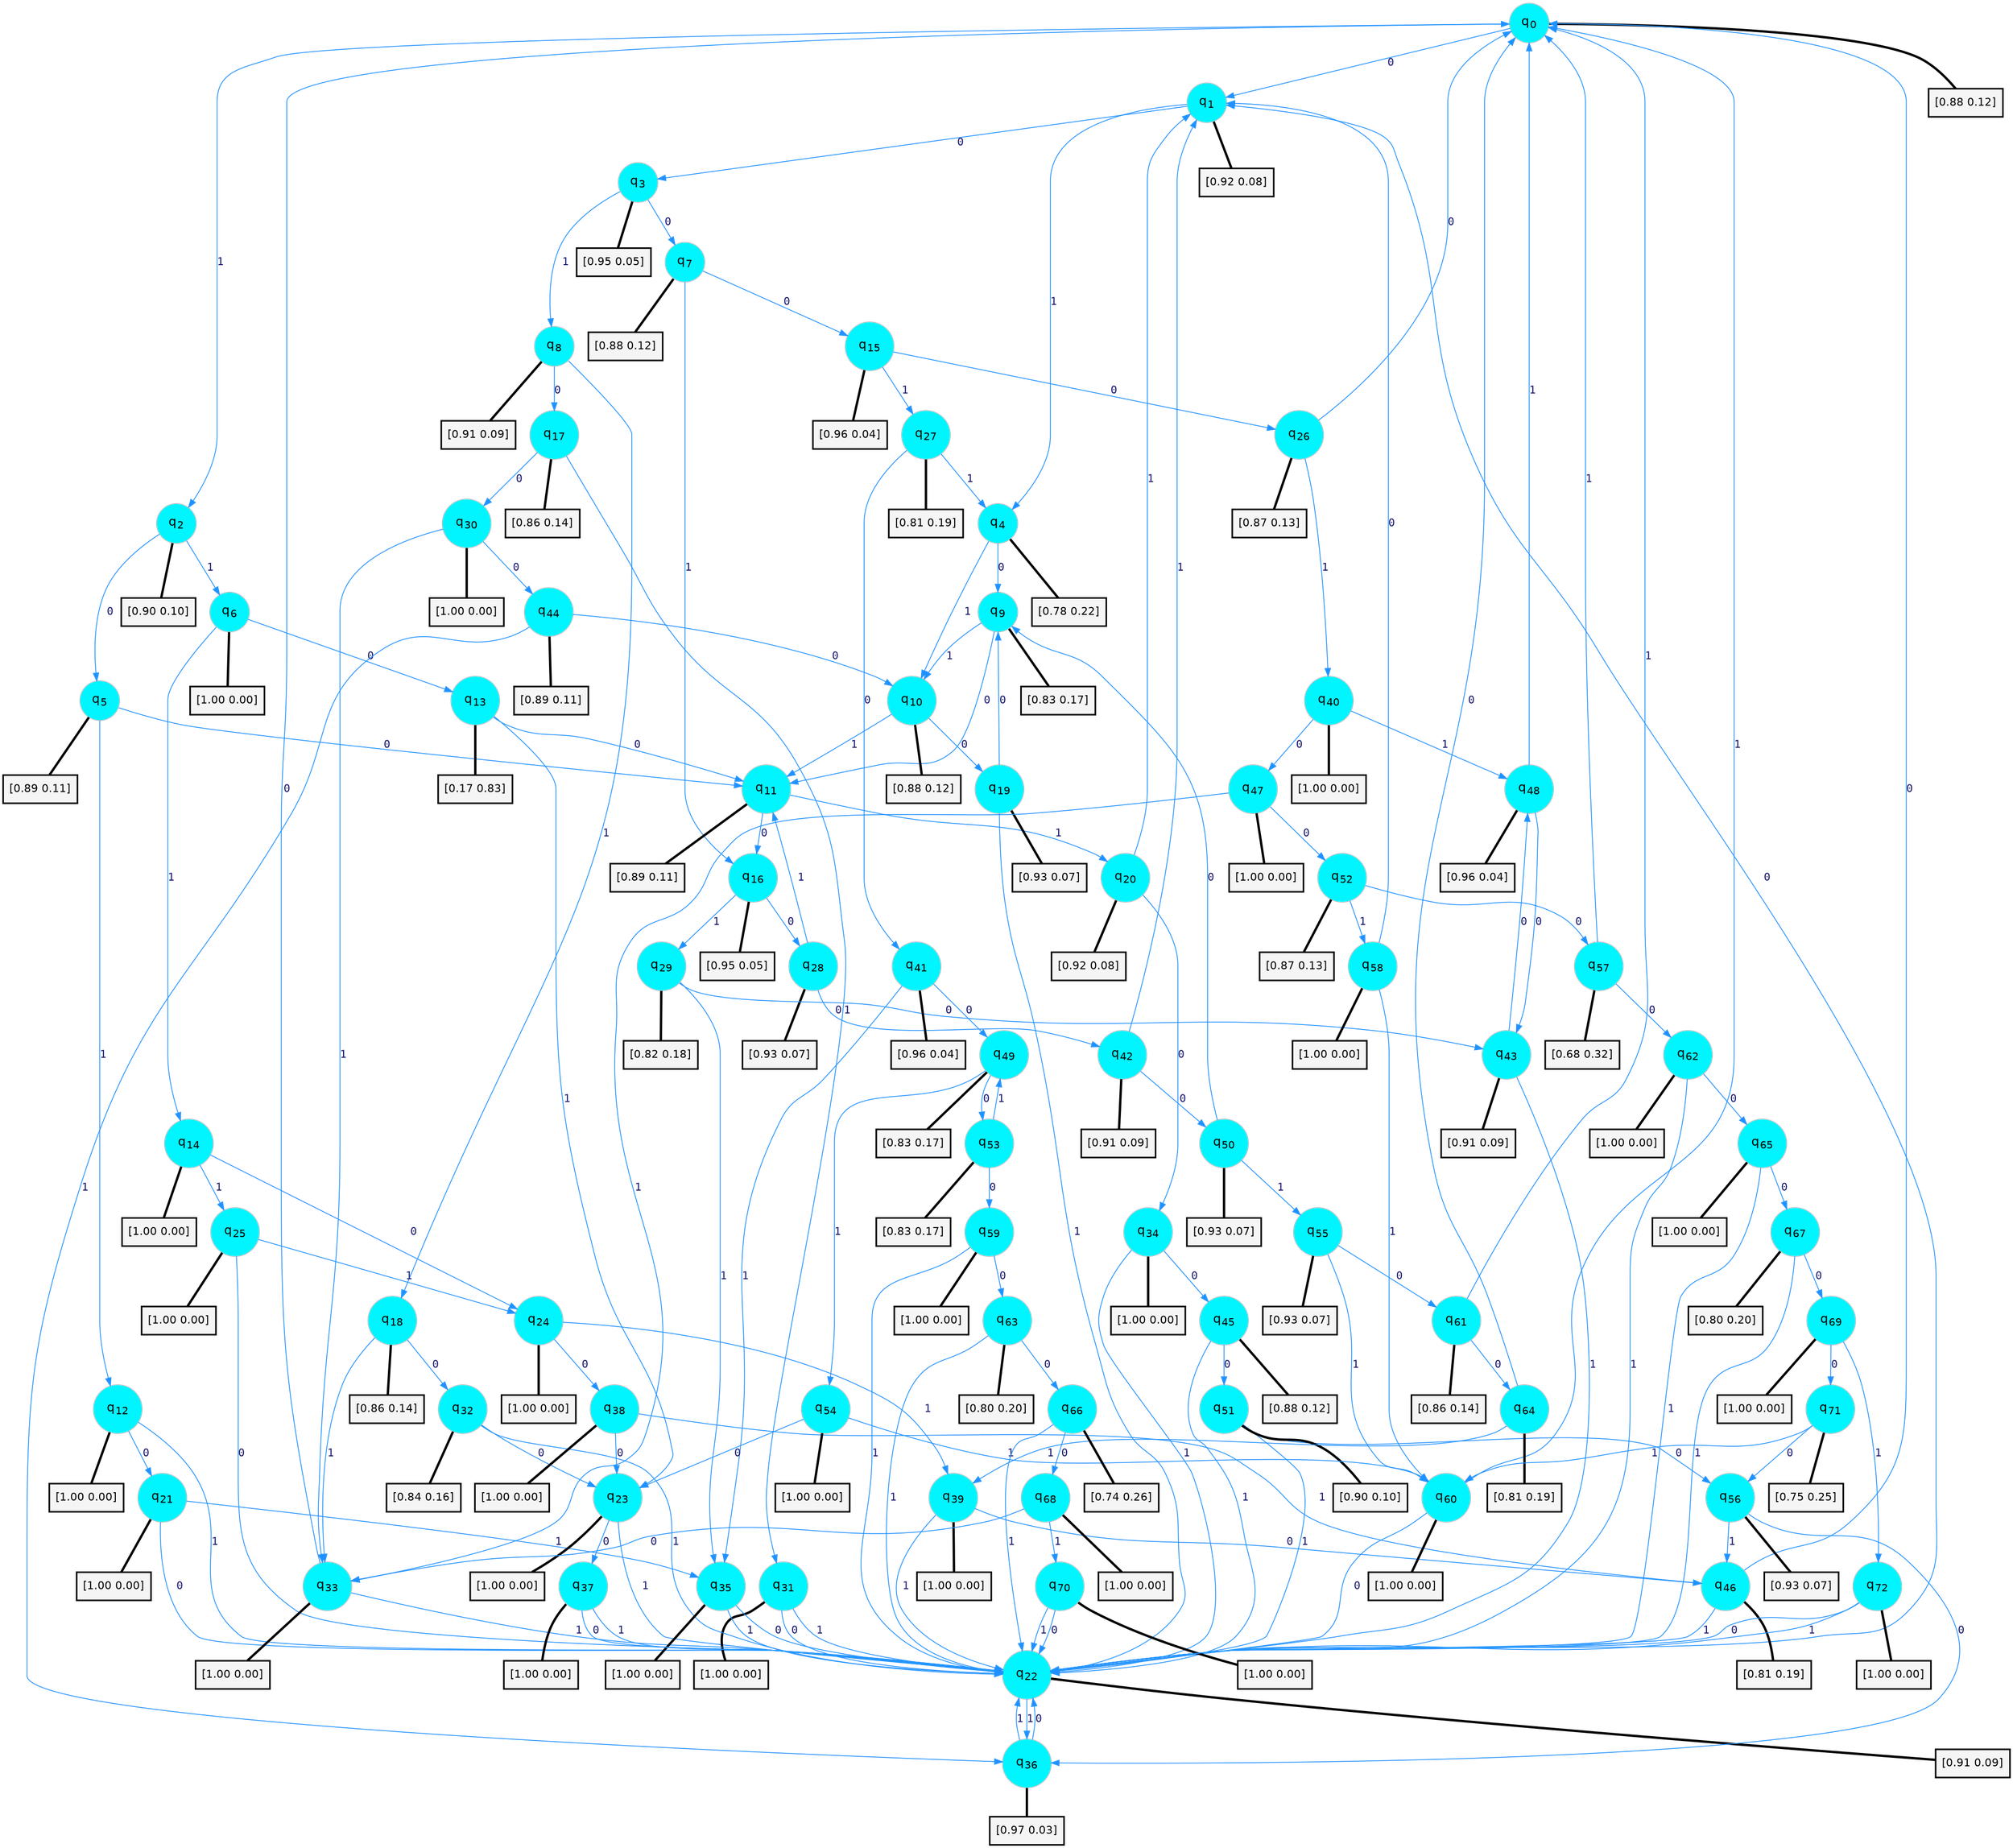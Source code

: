 digraph G {
graph [
bgcolor=transparent, dpi=300, rankdir=TD, size="40,25"];
node [
color=gray, fillcolor=turquoise1, fontcolor=black, fontname=Helvetica, fontsize=16, fontweight=bold, shape=circle, style=filled];
edge [
arrowsize=1, color=dodgerblue1, fontcolor=midnightblue, fontname=courier, fontweight=bold, penwidth=1, style=solid, weight=20];
0[label=<q<SUB>0</SUB>>];
1[label=<q<SUB>1</SUB>>];
2[label=<q<SUB>2</SUB>>];
3[label=<q<SUB>3</SUB>>];
4[label=<q<SUB>4</SUB>>];
5[label=<q<SUB>5</SUB>>];
6[label=<q<SUB>6</SUB>>];
7[label=<q<SUB>7</SUB>>];
8[label=<q<SUB>8</SUB>>];
9[label=<q<SUB>9</SUB>>];
10[label=<q<SUB>10</SUB>>];
11[label=<q<SUB>11</SUB>>];
12[label=<q<SUB>12</SUB>>];
13[label=<q<SUB>13</SUB>>];
14[label=<q<SUB>14</SUB>>];
15[label=<q<SUB>15</SUB>>];
16[label=<q<SUB>16</SUB>>];
17[label=<q<SUB>17</SUB>>];
18[label=<q<SUB>18</SUB>>];
19[label=<q<SUB>19</SUB>>];
20[label=<q<SUB>20</SUB>>];
21[label=<q<SUB>21</SUB>>];
22[label=<q<SUB>22</SUB>>];
23[label=<q<SUB>23</SUB>>];
24[label=<q<SUB>24</SUB>>];
25[label=<q<SUB>25</SUB>>];
26[label=<q<SUB>26</SUB>>];
27[label=<q<SUB>27</SUB>>];
28[label=<q<SUB>28</SUB>>];
29[label=<q<SUB>29</SUB>>];
30[label=<q<SUB>30</SUB>>];
31[label=<q<SUB>31</SUB>>];
32[label=<q<SUB>32</SUB>>];
33[label=<q<SUB>33</SUB>>];
34[label=<q<SUB>34</SUB>>];
35[label=<q<SUB>35</SUB>>];
36[label=<q<SUB>36</SUB>>];
37[label=<q<SUB>37</SUB>>];
38[label=<q<SUB>38</SUB>>];
39[label=<q<SUB>39</SUB>>];
40[label=<q<SUB>40</SUB>>];
41[label=<q<SUB>41</SUB>>];
42[label=<q<SUB>42</SUB>>];
43[label=<q<SUB>43</SUB>>];
44[label=<q<SUB>44</SUB>>];
45[label=<q<SUB>45</SUB>>];
46[label=<q<SUB>46</SUB>>];
47[label=<q<SUB>47</SUB>>];
48[label=<q<SUB>48</SUB>>];
49[label=<q<SUB>49</SUB>>];
50[label=<q<SUB>50</SUB>>];
51[label=<q<SUB>51</SUB>>];
52[label=<q<SUB>52</SUB>>];
53[label=<q<SUB>53</SUB>>];
54[label=<q<SUB>54</SUB>>];
55[label=<q<SUB>55</SUB>>];
56[label=<q<SUB>56</SUB>>];
57[label=<q<SUB>57</SUB>>];
58[label=<q<SUB>58</SUB>>];
59[label=<q<SUB>59</SUB>>];
60[label=<q<SUB>60</SUB>>];
61[label=<q<SUB>61</SUB>>];
62[label=<q<SUB>62</SUB>>];
63[label=<q<SUB>63</SUB>>];
64[label=<q<SUB>64</SUB>>];
65[label=<q<SUB>65</SUB>>];
66[label=<q<SUB>66</SUB>>];
67[label=<q<SUB>67</SUB>>];
68[label=<q<SUB>68</SUB>>];
69[label=<q<SUB>69</SUB>>];
70[label=<q<SUB>70</SUB>>];
71[label=<q<SUB>71</SUB>>];
72[label=<q<SUB>72</SUB>>];
73[label="[0.88 0.12]", shape=box,fontcolor=black, fontname=Helvetica, fontsize=14, penwidth=2, fillcolor=whitesmoke,color=black];
74[label="[0.92 0.08]", shape=box,fontcolor=black, fontname=Helvetica, fontsize=14, penwidth=2, fillcolor=whitesmoke,color=black];
75[label="[0.90 0.10]", shape=box,fontcolor=black, fontname=Helvetica, fontsize=14, penwidth=2, fillcolor=whitesmoke,color=black];
76[label="[0.95 0.05]", shape=box,fontcolor=black, fontname=Helvetica, fontsize=14, penwidth=2, fillcolor=whitesmoke,color=black];
77[label="[0.78 0.22]", shape=box,fontcolor=black, fontname=Helvetica, fontsize=14, penwidth=2, fillcolor=whitesmoke,color=black];
78[label="[0.89 0.11]", shape=box,fontcolor=black, fontname=Helvetica, fontsize=14, penwidth=2, fillcolor=whitesmoke,color=black];
79[label="[1.00 0.00]", shape=box,fontcolor=black, fontname=Helvetica, fontsize=14, penwidth=2, fillcolor=whitesmoke,color=black];
80[label="[0.88 0.12]", shape=box,fontcolor=black, fontname=Helvetica, fontsize=14, penwidth=2, fillcolor=whitesmoke,color=black];
81[label="[0.91 0.09]", shape=box,fontcolor=black, fontname=Helvetica, fontsize=14, penwidth=2, fillcolor=whitesmoke,color=black];
82[label="[0.83 0.17]", shape=box,fontcolor=black, fontname=Helvetica, fontsize=14, penwidth=2, fillcolor=whitesmoke,color=black];
83[label="[0.88 0.12]", shape=box,fontcolor=black, fontname=Helvetica, fontsize=14, penwidth=2, fillcolor=whitesmoke,color=black];
84[label="[0.89 0.11]", shape=box,fontcolor=black, fontname=Helvetica, fontsize=14, penwidth=2, fillcolor=whitesmoke,color=black];
85[label="[1.00 0.00]", shape=box,fontcolor=black, fontname=Helvetica, fontsize=14, penwidth=2, fillcolor=whitesmoke,color=black];
86[label="[0.17 0.83]", shape=box,fontcolor=black, fontname=Helvetica, fontsize=14, penwidth=2, fillcolor=whitesmoke,color=black];
87[label="[1.00 0.00]", shape=box,fontcolor=black, fontname=Helvetica, fontsize=14, penwidth=2, fillcolor=whitesmoke,color=black];
88[label="[0.96 0.04]", shape=box,fontcolor=black, fontname=Helvetica, fontsize=14, penwidth=2, fillcolor=whitesmoke,color=black];
89[label="[0.95 0.05]", shape=box,fontcolor=black, fontname=Helvetica, fontsize=14, penwidth=2, fillcolor=whitesmoke,color=black];
90[label="[0.86 0.14]", shape=box,fontcolor=black, fontname=Helvetica, fontsize=14, penwidth=2, fillcolor=whitesmoke,color=black];
91[label="[0.86 0.14]", shape=box,fontcolor=black, fontname=Helvetica, fontsize=14, penwidth=2, fillcolor=whitesmoke,color=black];
92[label="[0.93 0.07]", shape=box,fontcolor=black, fontname=Helvetica, fontsize=14, penwidth=2, fillcolor=whitesmoke,color=black];
93[label="[0.92 0.08]", shape=box,fontcolor=black, fontname=Helvetica, fontsize=14, penwidth=2, fillcolor=whitesmoke,color=black];
94[label="[1.00 0.00]", shape=box,fontcolor=black, fontname=Helvetica, fontsize=14, penwidth=2, fillcolor=whitesmoke,color=black];
95[label="[0.91 0.09]", shape=box,fontcolor=black, fontname=Helvetica, fontsize=14, penwidth=2, fillcolor=whitesmoke,color=black];
96[label="[1.00 0.00]", shape=box,fontcolor=black, fontname=Helvetica, fontsize=14, penwidth=2, fillcolor=whitesmoke,color=black];
97[label="[1.00 0.00]", shape=box,fontcolor=black, fontname=Helvetica, fontsize=14, penwidth=2, fillcolor=whitesmoke,color=black];
98[label="[1.00 0.00]", shape=box,fontcolor=black, fontname=Helvetica, fontsize=14, penwidth=2, fillcolor=whitesmoke,color=black];
99[label="[0.87 0.13]", shape=box,fontcolor=black, fontname=Helvetica, fontsize=14, penwidth=2, fillcolor=whitesmoke,color=black];
100[label="[0.81 0.19]", shape=box,fontcolor=black, fontname=Helvetica, fontsize=14, penwidth=2, fillcolor=whitesmoke,color=black];
101[label="[0.93 0.07]", shape=box,fontcolor=black, fontname=Helvetica, fontsize=14, penwidth=2, fillcolor=whitesmoke,color=black];
102[label="[0.82 0.18]", shape=box,fontcolor=black, fontname=Helvetica, fontsize=14, penwidth=2, fillcolor=whitesmoke,color=black];
103[label="[1.00 0.00]", shape=box,fontcolor=black, fontname=Helvetica, fontsize=14, penwidth=2, fillcolor=whitesmoke,color=black];
104[label="[1.00 0.00]", shape=box,fontcolor=black, fontname=Helvetica, fontsize=14, penwidth=2, fillcolor=whitesmoke,color=black];
105[label="[0.84 0.16]", shape=box,fontcolor=black, fontname=Helvetica, fontsize=14, penwidth=2, fillcolor=whitesmoke,color=black];
106[label="[1.00 0.00]", shape=box,fontcolor=black, fontname=Helvetica, fontsize=14, penwidth=2, fillcolor=whitesmoke,color=black];
107[label="[1.00 0.00]", shape=box,fontcolor=black, fontname=Helvetica, fontsize=14, penwidth=2, fillcolor=whitesmoke,color=black];
108[label="[1.00 0.00]", shape=box,fontcolor=black, fontname=Helvetica, fontsize=14, penwidth=2, fillcolor=whitesmoke,color=black];
109[label="[0.97 0.03]", shape=box,fontcolor=black, fontname=Helvetica, fontsize=14, penwidth=2, fillcolor=whitesmoke,color=black];
110[label="[1.00 0.00]", shape=box,fontcolor=black, fontname=Helvetica, fontsize=14, penwidth=2, fillcolor=whitesmoke,color=black];
111[label="[1.00 0.00]", shape=box,fontcolor=black, fontname=Helvetica, fontsize=14, penwidth=2, fillcolor=whitesmoke,color=black];
112[label="[1.00 0.00]", shape=box,fontcolor=black, fontname=Helvetica, fontsize=14, penwidth=2, fillcolor=whitesmoke,color=black];
113[label="[1.00 0.00]", shape=box,fontcolor=black, fontname=Helvetica, fontsize=14, penwidth=2, fillcolor=whitesmoke,color=black];
114[label="[0.96 0.04]", shape=box,fontcolor=black, fontname=Helvetica, fontsize=14, penwidth=2, fillcolor=whitesmoke,color=black];
115[label="[0.91 0.09]", shape=box,fontcolor=black, fontname=Helvetica, fontsize=14, penwidth=2, fillcolor=whitesmoke,color=black];
116[label="[0.91 0.09]", shape=box,fontcolor=black, fontname=Helvetica, fontsize=14, penwidth=2, fillcolor=whitesmoke,color=black];
117[label="[0.89 0.11]", shape=box,fontcolor=black, fontname=Helvetica, fontsize=14, penwidth=2, fillcolor=whitesmoke,color=black];
118[label="[0.88 0.12]", shape=box,fontcolor=black, fontname=Helvetica, fontsize=14, penwidth=2, fillcolor=whitesmoke,color=black];
119[label="[0.81 0.19]", shape=box,fontcolor=black, fontname=Helvetica, fontsize=14, penwidth=2, fillcolor=whitesmoke,color=black];
120[label="[1.00 0.00]", shape=box,fontcolor=black, fontname=Helvetica, fontsize=14, penwidth=2, fillcolor=whitesmoke,color=black];
121[label="[0.96 0.04]", shape=box,fontcolor=black, fontname=Helvetica, fontsize=14, penwidth=2, fillcolor=whitesmoke,color=black];
122[label="[0.83 0.17]", shape=box,fontcolor=black, fontname=Helvetica, fontsize=14, penwidth=2, fillcolor=whitesmoke,color=black];
123[label="[0.93 0.07]", shape=box,fontcolor=black, fontname=Helvetica, fontsize=14, penwidth=2, fillcolor=whitesmoke,color=black];
124[label="[0.90 0.10]", shape=box,fontcolor=black, fontname=Helvetica, fontsize=14, penwidth=2, fillcolor=whitesmoke,color=black];
125[label="[0.87 0.13]", shape=box,fontcolor=black, fontname=Helvetica, fontsize=14, penwidth=2, fillcolor=whitesmoke,color=black];
126[label="[0.83 0.17]", shape=box,fontcolor=black, fontname=Helvetica, fontsize=14, penwidth=2, fillcolor=whitesmoke,color=black];
127[label="[1.00 0.00]", shape=box,fontcolor=black, fontname=Helvetica, fontsize=14, penwidth=2, fillcolor=whitesmoke,color=black];
128[label="[0.93 0.07]", shape=box,fontcolor=black, fontname=Helvetica, fontsize=14, penwidth=2, fillcolor=whitesmoke,color=black];
129[label="[0.93 0.07]", shape=box,fontcolor=black, fontname=Helvetica, fontsize=14, penwidth=2, fillcolor=whitesmoke,color=black];
130[label="[0.68 0.32]", shape=box,fontcolor=black, fontname=Helvetica, fontsize=14, penwidth=2, fillcolor=whitesmoke,color=black];
131[label="[1.00 0.00]", shape=box,fontcolor=black, fontname=Helvetica, fontsize=14, penwidth=2, fillcolor=whitesmoke,color=black];
132[label="[1.00 0.00]", shape=box,fontcolor=black, fontname=Helvetica, fontsize=14, penwidth=2, fillcolor=whitesmoke,color=black];
133[label="[1.00 0.00]", shape=box,fontcolor=black, fontname=Helvetica, fontsize=14, penwidth=2, fillcolor=whitesmoke,color=black];
134[label="[0.86 0.14]", shape=box,fontcolor=black, fontname=Helvetica, fontsize=14, penwidth=2, fillcolor=whitesmoke,color=black];
135[label="[1.00 0.00]", shape=box,fontcolor=black, fontname=Helvetica, fontsize=14, penwidth=2, fillcolor=whitesmoke,color=black];
136[label="[0.80 0.20]", shape=box,fontcolor=black, fontname=Helvetica, fontsize=14, penwidth=2, fillcolor=whitesmoke,color=black];
137[label="[0.81 0.19]", shape=box,fontcolor=black, fontname=Helvetica, fontsize=14, penwidth=2, fillcolor=whitesmoke,color=black];
138[label="[1.00 0.00]", shape=box,fontcolor=black, fontname=Helvetica, fontsize=14, penwidth=2, fillcolor=whitesmoke,color=black];
139[label="[0.74 0.26]", shape=box,fontcolor=black, fontname=Helvetica, fontsize=14, penwidth=2, fillcolor=whitesmoke,color=black];
140[label="[0.80 0.20]", shape=box,fontcolor=black, fontname=Helvetica, fontsize=14, penwidth=2, fillcolor=whitesmoke,color=black];
141[label="[1.00 0.00]", shape=box,fontcolor=black, fontname=Helvetica, fontsize=14, penwidth=2, fillcolor=whitesmoke,color=black];
142[label="[1.00 0.00]", shape=box,fontcolor=black, fontname=Helvetica, fontsize=14, penwidth=2, fillcolor=whitesmoke,color=black];
143[label="[1.00 0.00]", shape=box,fontcolor=black, fontname=Helvetica, fontsize=14, penwidth=2, fillcolor=whitesmoke,color=black];
144[label="[0.75 0.25]", shape=box,fontcolor=black, fontname=Helvetica, fontsize=14, penwidth=2, fillcolor=whitesmoke,color=black];
145[label="[1.00 0.00]", shape=box,fontcolor=black, fontname=Helvetica, fontsize=14, penwidth=2, fillcolor=whitesmoke,color=black];
0->1 [label=0];
0->2 [label=1];
0->73 [arrowhead=none, penwidth=3,color=black];
1->3 [label=0];
1->4 [label=1];
1->74 [arrowhead=none, penwidth=3,color=black];
2->5 [label=0];
2->6 [label=1];
2->75 [arrowhead=none, penwidth=3,color=black];
3->7 [label=0];
3->8 [label=1];
3->76 [arrowhead=none, penwidth=3,color=black];
4->9 [label=0];
4->10 [label=1];
4->77 [arrowhead=none, penwidth=3,color=black];
5->11 [label=0];
5->12 [label=1];
5->78 [arrowhead=none, penwidth=3,color=black];
6->13 [label=0];
6->14 [label=1];
6->79 [arrowhead=none, penwidth=3,color=black];
7->15 [label=0];
7->16 [label=1];
7->80 [arrowhead=none, penwidth=3,color=black];
8->17 [label=0];
8->18 [label=1];
8->81 [arrowhead=none, penwidth=3,color=black];
9->11 [label=0];
9->10 [label=1];
9->82 [arrowhead=none, penwidth=3,color=black];
10->19 [label=0];
10->11 [label=1];
10->83 [arrowhead=none, penwidth=3,color=black];
11->16 [label=0];
11->20 [label=1];
11->84 [arrowhead=none, penwidth=3,color=black];
12->21 [label=0];
12->22 [label=1];
12->85 [arrowhead=none, penwidth=3,color=black];
13->11 [label=0];
13->23 [label=1];
13->86 [arrowhead=none, penwidth=3,color=black];
14->24 [label=0];
14->25 [label=1];
14->87 [arrowhead=none, penwidth=3,color=black];
15->26 [label=0];
15->27 [label=1];
15->88 [arrowhead=none, penwidth=3,color=black];
16->28 [label=0];
16->29 [label=1];
16->89 [arrowhead=none, penwidth=3,color=black];
17->30 [label=0];
17->31 [label=1];
17->90 [arrowhead=none, penwidth=3,color=black];
18->32 [label=0];
18->33 [label=1];
18->91 [arrowhead=none, penwidth=3,color=black];
19->9 [label=0];
19->22 [label=1];
19->92 [arrowhead=none, penwidth=3,color=black];
20->34 [label=0];
20->1 [label=1];
20->93 [arrowhead=none, penwidth=3,color=black];
21->22 [label=0];
21->35 [label=1];
21->94 [arrowhead=none, penwidth=3,color=black];
22->1 [label=0];
22->36 [label=1];
22->95 [arrowhead=none, penwidth=3,color=black];
23->37 [label=0];
23->22 [label=1];
23->96 [arrowhead=none, penwidth=3,color=black];
24->38 [label=0];
24->39 [label=1];
24->97 [arrowhead=none, penwidth=3,color=black];
25->22 [label=0];
25->24 [label=1];
25->98 [arrowhead=none, penwidth=3,color=black];
26->0 [label=0];
26->40 [label=1];
26->99 [arrowhead=none, penwidth=3,color=black];
27->41 [label=0];
27->4 [label=1];
27->100 [arrowhead=none, penwidth=3,color=black];
28->42 [label=0];
28->11 [label=1];
28->101 [arrowhead=none, penwidth=3,color=black];
29->43 [label=0];
29->35 [label=1];
29->102 [arrowhead=none, penwidth=3,color=black];
30->44 [label=0];
30->33 [label=1];
30->103 [arrowhead=none, penwidth=3,color=black];
31->22 [label=0];
31->22 [label=1];
31->104 [arrowhead=none, penwidth=3,color=black];
32->23 [label=0];
32->22 [label=1];
32->105 [arrowhead=none, penwidth=3,color=black];
33->0 [label=0];
33->22 [label=1];
33->106 [arrowhead=none, penwidth=3,color=black];
34->45 [label=0];
34->22 [label=1];
34->107 [arrowhead=none, penwidth=3,color=black];
35->22 [label=0];
35->22 [label=1];
35->108 [arrowhead=none, penwidth=3,color=black];
36->22 [label=0];
36->22 [label=1];
36->109 [arrowhead=none, penwidth=3,color=black];
37->22 [label=0];
37->22 [label=1];
37->110 [arrowhead=none, penwidth=3,color=black];
38->23 [label=0];
38->46 [label=1];
38->111 [arrowhead=none, penwidth=3,color=black];
39->46 [label=0];
39->22 [label=1];
39->112 [arrowhead=none, penwidth=3,color=black];
40->47 [label=0];
40->48 [label=1];
40->113 [arrowhead=none, penwidth=3,color=black];
41->49 [label=0];
41->35 [label=1];
41->114 [arrowhead=none, penwidth=3,color=black];
42->50 [label=0];
42->1 [label=1];
42->115 [arrowhead=none, penwidth=3,color=black];
43->48 [label=0];
43->22 [label=1];
43->116 [arrowhead=none, penwidth=3,color=black];
44->10 [label=0];
44->36 [label=1];
44->117 [arrowhead=none, penwidth=3,color=black];
45->51 [label=0];
45->22 [label=1];
45->118 [arrowhead=none, penwidth=3,color=black];
46->0 [label=0];
46->22 [label=1];
46->119 [arrowhead=none, penwidth=3,color=black];
47->52 [label=0];
47->33 [label=1];
47->120 [arrowhead=none, penwidth=3,color=black];
48->43 [label=0];
48->0 [label=1];
48->121 [arrowhead=none, penwidth=3,color=black];
49->53 [label=0];
49->54 [label=1];
49->122 [arrowhead=none, penwidth=3,color=black];
50->9 [label=0];
50->55 [label=1];
50->123 [arrowhead=none, penwidth=3,color=black];
51->56 [label=0];
51->22 [label=1];
51->124 [arrowhead=none, penwidth=3,color=black];
52->57 [label=0];
52->58 [label=1];
52->125 [arrowhead=none, penwidth=3,color=black];
53->59 [label=0];
53->49 [label=1];
53->126 [arrowhead=none, penwidth=3,color=black];
54->23 [label=0];
54->60 [label=1];
54->127 [arrowhead=none, penwidth=3,color=black];
55->61 [label=0];
55->60 [label=1];
55->128 [arrowhead=none, penwidth=3,color=black];
56->36 [label=0];
56->46 [label=1];
56->129 [arrowhead=none, penwidth=3,color=black];
57->62 [label=0];
57->0 [label=1];
57->130 [arrowhead=none, penwidth=3,color=black];
58->1 [label=0];
58->60 [label=1];
58->131 [arrowhead=none, penwidth=3,color=black];
59->63 [label=0];
59->22 [label=1];
59->132 [arrowhead=none, penwidth=3,color=black];
60->22 [label=0];
60->0 [label=1];
60->133 [arrowhead=none, penwidth=3,color=black];
61->64 [label=0];
61->0 [label=1];
61->134 [arrowhead=none, penwidth=3,color=black];
62->65 [label=0];
62->22 [label=1];
62->135 [arrowhead=none, penwidth=3,color=black];
63->66 [label=0];
63->22 [label=1];
63->136 [arrowhead=none, penwidth=3,color=black];
64->0 [label=0];
64->39 [label=1];
64->137 [arrowhead=none, penwidth=3,color=black];
65->67 [label=0];
65->22 [label=1];
65->138 [arrowhead=none, penwidth=3,color=black];
66->68 [label=0];
66->22 [label=1];
66->139 [arrowhead=none, penwidth=3,color=black];
67->69 [label=0];
67->22 [label=1];
67->140 [arrowhead=none, penwidth=3,color=black];
68->33 [label=0];
68->70 [label=1];
68->141 [arrowhead=none, penwidth=3,color=black];
69->71 [label=0];
69->72 [label=1];
69->142 [arrowhead=none, penwidth=3,color=black];
70->22 [label=0];
70->22 [label=1];
70->143 [arrowhead=none, penwidth=3,color=black];
71->56 [label=0];
71->60 [label=1];
71->144 [arrowhead=none, penwidth=3,color=black];
72->22 [label=0];
72->22 [label=1];
72->145 [arrowhead=none, penwidth=3,color=black];
}
